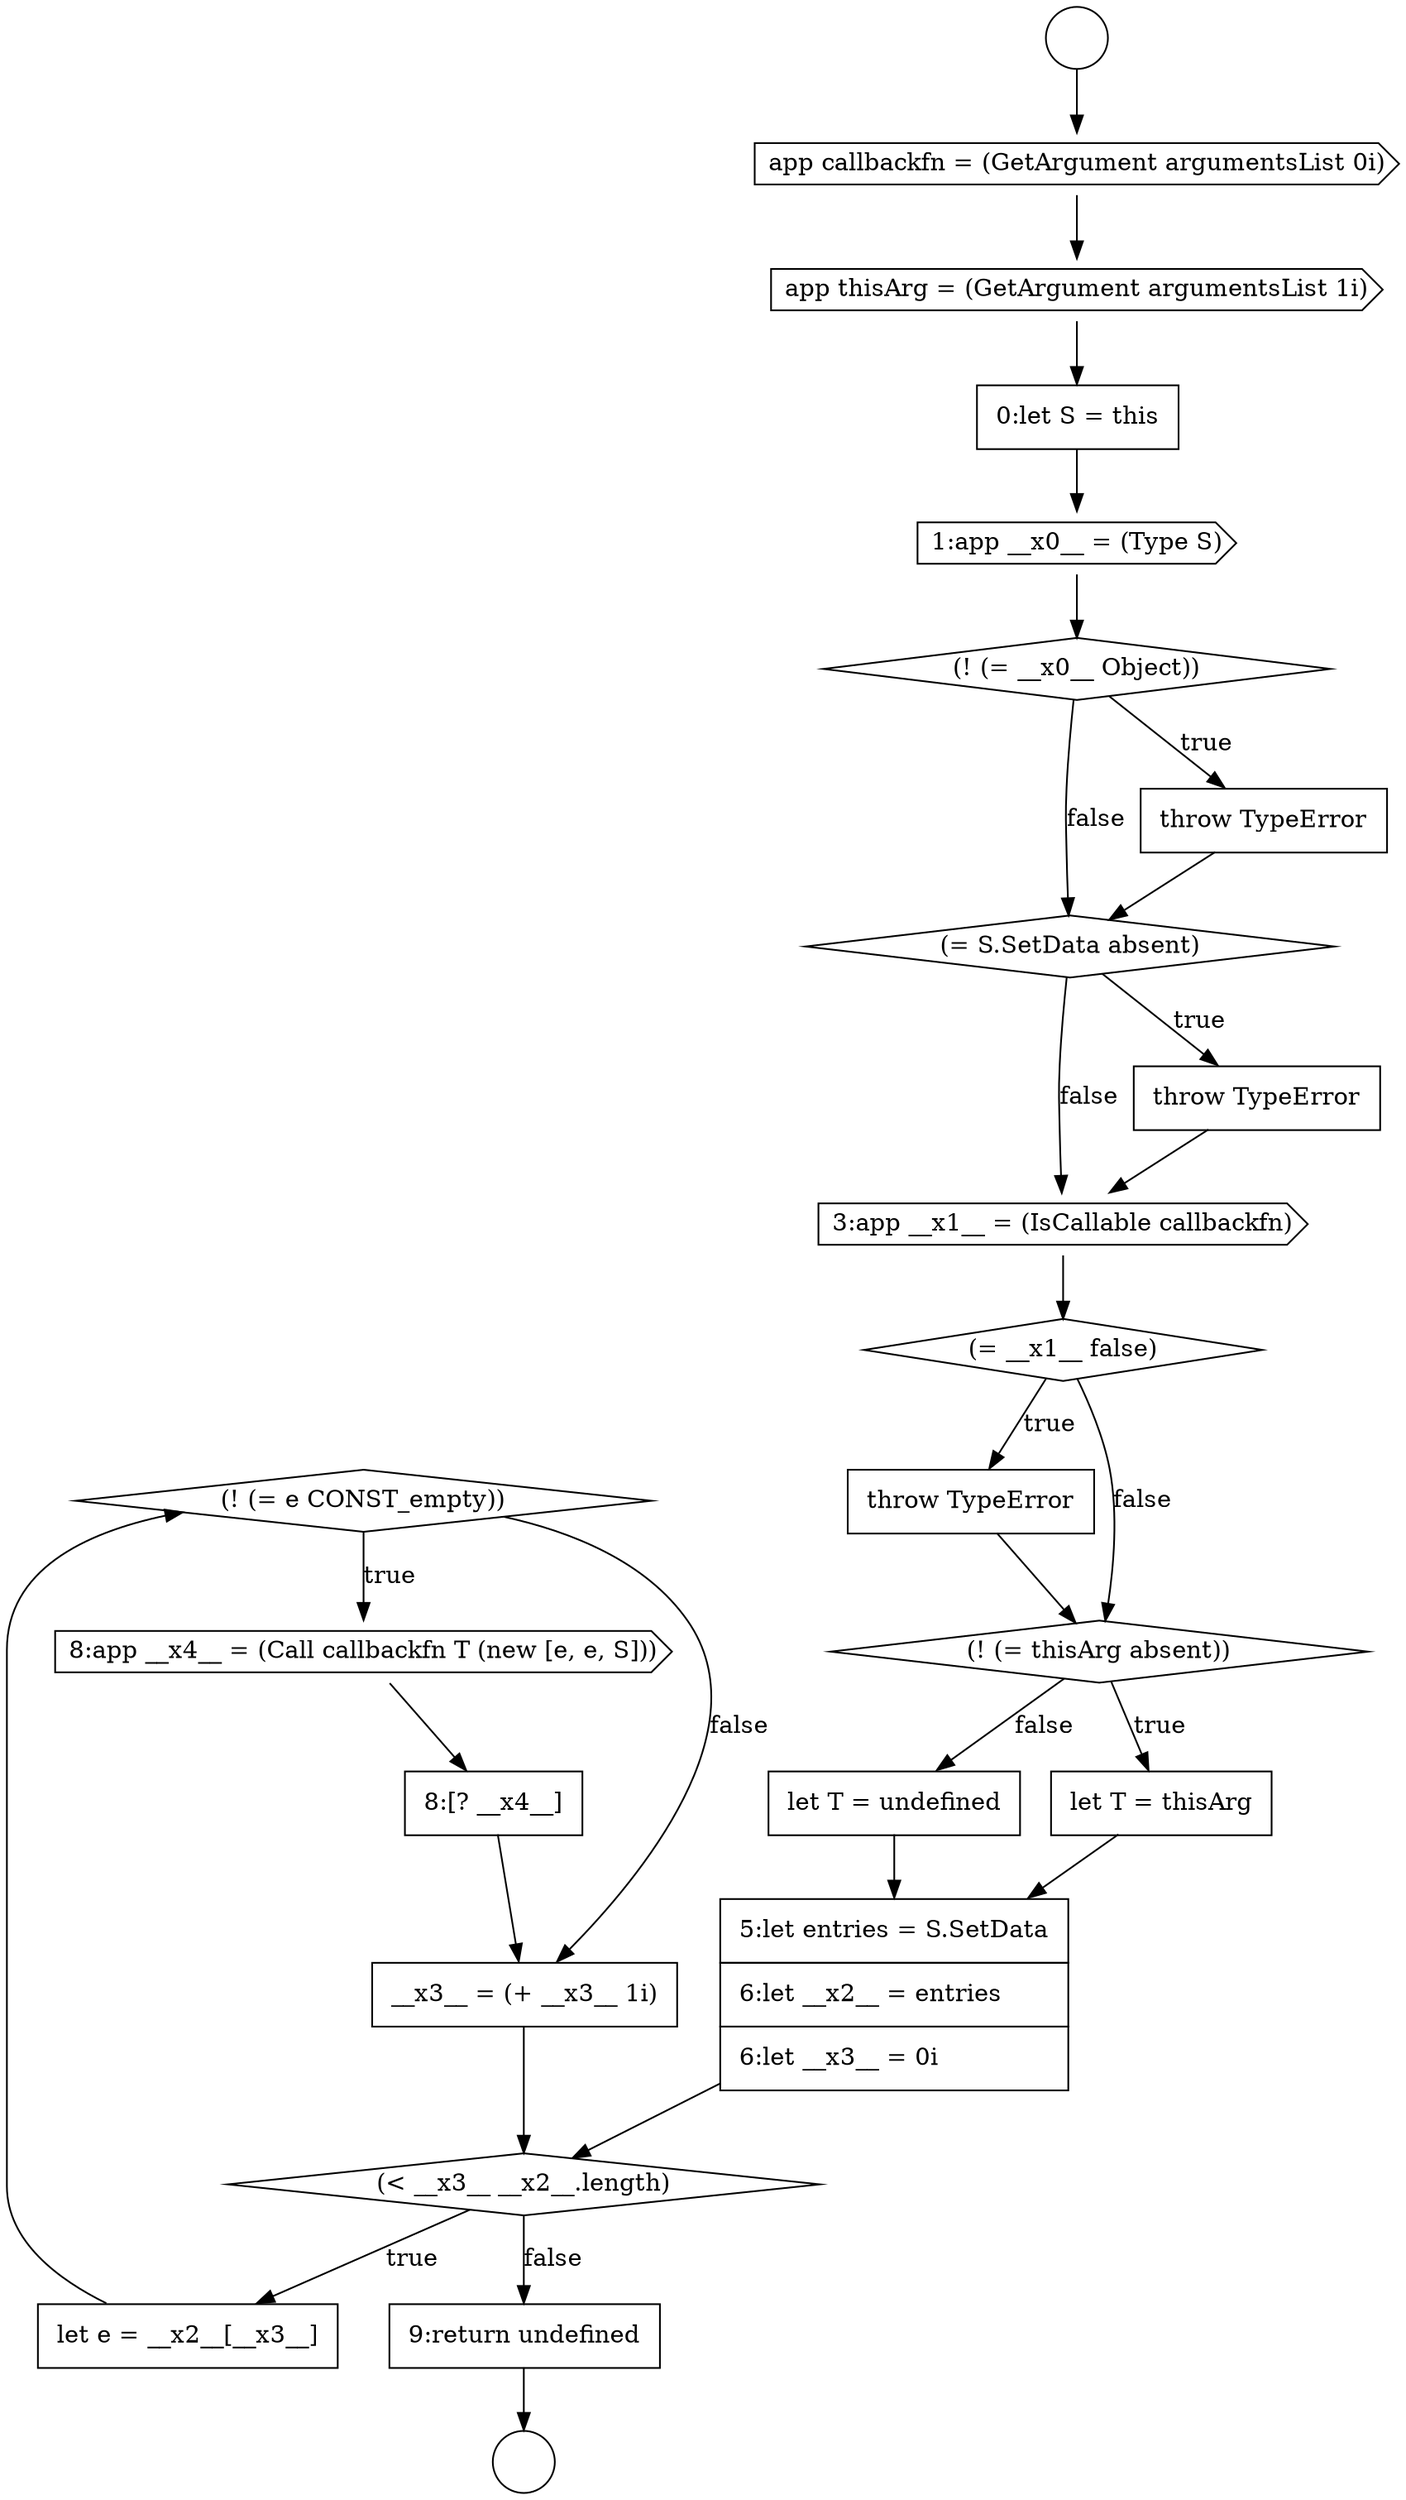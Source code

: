digraph {
  node14606 [shape=diamond, label=<<font color="black">(! (= e CONST_empty))</font>> color="black" fillcolor="white" style=filled]
  node14597 [shape=cds, label=<<font color="black">3:app __x1__ = (IsCallable callbackfn)</font>> color="black" fillcolor="white" style=filled]
  node14588 [shape=circle label=" " color="black" fillcolor="white" style=filled]
  node14605 [shape=none, margin=0, label=<<font color="black">
    <table border="0" cellborder="1" cellspacing="0" cellpadding="10">
      <tr><td align="left">let e = __x2__[__x3__]</td></tr>
    </table>
  </font>> color="black" fillcolor="white" style=filled]
  node14601 [shape=none, margin=0, label=<<font color="black">
    <table border="0" cellborder="1" cellspacing="0" cellpadding="10">
      <tr><td align="left">let T = thisArg</td></tr>
    </table>
  </font>> color="black" fillcolor="white" style=filled]
  node14598 [shape=diamond, label=<<font color="black">(= __x1__ false)</font>> color="black" fillcolor="white" style=filled]
  node14590 [shape=cds, label=<<font color="black">app thisArg = (GetArgument argumentsList 1i)</font>> color="black" fillcolor="white" style=filled]
  node14593 [shape=diamond, label=<<font color="black">(! (= __x0__ Object))</font>> color="black" fillcolor="white" style=filled]
  node14595 [shape=diamond, label=<<font color="black">(= S.SetData absent)</font>> color="black" fillcolor="white" style=filled]
  node14599 [shape=none, margin=0, label=<<font color="black">
    <table border="0" cellborder="1" cellspacing="0" cellpadding="10">
      <tr><td align="left">throw TypeError</td></tr>
    </table>
  </font>> color="black" fillcolor="white" style=filled]
  node14607 [shape=cds, label=<<font color="black">8:app __x4__ = (Call callbackfn T (new [e, e, S]))</font>> color="black" fillcolor="white" style=filled]
  node14600 [shape=diamond, label=<<font color="black">(! (= thisArg absent))</font>> color="black" fillcolor="white" style=filled]
  node14602 [shape=none, margin=0, label=<<font color="black">
    <table border="0" cellborder="1" cellspacing="0" cellpadding="10">
      <tr><td align="left">let T = undefined</td></tr>
    </table>
  </font>> color="black" fillcolor="white" style=filled]
  node14591 [shape=none, margin=0, label=<<font color="black">
    <table border="0" cellborder="1" cellspacing="0" cellpadding="10">
      <tr><td align="left">0:let S = this</td></tr>
    </table>
  </font>> color="black" fillcolor="white" style=filled]
  node14608 [shape=none, margin=0, label=<<font color="black">
    <table border="0" cellborder="1" cellspacing="0" cellpadding="10">
      <tr><td align="left">8:[? __x4__]</td></tr>
    </table>
  </font>> color="black" fillcolor="white" style=filled]
  node14587 [shape=circle label=" " color="black" fillcolor="white" style=filled]
  node14594 [shape=none, margin=0, label=<<font color="black">
    <table border="0" cellborder="1" cellspacing="0" cellpadding="10">
      <tr><td align="left">throw TypeError</td></tr>
    </table>
  </font>> color="black" fillcolor="white" style=filled]
  node14609 [shape=none, margin=0, label=<<font color="black">
    <table border="0" cellborder="1" cellspacing="0" cellpadding="10">
      <tr><td align="left">__x3__ = (+ __x3__ 1i)</td></tr>
    </table>
  </font>> color="black" fillcolor="white" style=filled]
  node14604 [shape=diamond, label=<<font color="black">(&lt; __x3__ __x2__.length)</font>> color="black" fillcolor="white" style=filled]
  node14589 [shape=cds, label=<<font color="black">app callbackfn = (GetArgument argumentsList 0i)</font>> color="black" fillcolor="white" style=filled]
  node14596 [shape=none, margin=0, label=<<font color="black">
    <table border="0" cellborder="1" cellspacing="0" cellpadding="10">
      <tr><td align="left">throw TypeError</td></tr>
    </table>
  </font>> color="black" fillcolor="white" style=filled]
  node14592 [shape=cds, label=<<font color="black">1:app __x0__ = (Type S)</font>> color="black" fillcolor="white" style=filled]
  node14610 [shape=none, margin=0, label=<<font color="black">
    <table border="0" cellborder="1" cellspacing="0" cellpadding="10">
      <tr><td align="left">9:return undefined</td></tr>
    </table>
  </font>> color="black" fillcolor="white" style=filled]
  node14603 [shape=none, margin=0, label=<<font color="black">
    <table border="0" cellborder="1" cellspacing="0" cellpadding="10">
      <tr><td align="left">5:let entries = S.SetData</td></tr>
      <tr><td align="left">6:let __x2__ = entries</td></tr>
      <tr><td align="left">6:let __x3__ = 0i</td></tr>
    </table>
  </font>> color="black" fillcolor="white" style=filled]
  node14600 -> node14601 [label=<<font color="black">true</font>> color="black"]
  node14600 -> node14602 [label=<<font color="black">false</font>> color="black"]
  node14601 -> node14603 [ color="black"]
  node14594 -> node14595 [ color="black"]
  node14602 -> node14603 [ color="black"]
  node14598 -> node14599 [label=<<font color="black">true</font>> color="black"]
  node14598 -> node14600 [label=<<font color="black">false</font>> color="black"]
  node14593 -> node14594 [label=<<font color="black">true</font>> color="black"]
  node14593 -> node14595 [label=<<font color="black">false</font>> color="black"]
  node14605 -> node14606 [ color="black"]
  node14590 -> node14591 [ color="black"]
  node14592 -> node14593 [ color="black"]
  node14591 -> node14592 [ color="black"]
  node14597 -> node14598 [ color="black"]
  node14599 -> node14600 [ color="black"]
  node14589 -> node14590 [ color="black"]
  node14607 -> node14608 [ color="black"]
  node14610 -> node14588 [ color="black"]
  node14587 -> node14589 [ color="black"]
  node14606 -> node14607 [label=<<font color="black">true</font>> color="black"]
  node14606 -> node14609 [label=<<font color="black">false</font>> color="black"]
  node14596 -> node14597 [ color="black"]
  node14603 -> node14604 [ color="black"]
  node14604 -> node14605 [label=<<font color="black">true</font>> color="black"]
  node14604 -> node14610 [label=<<font color="black">false</font>> color="black"]
  node14609 -> node14604 [ color="black"]
  node14608 -> node14609 [ color="black"]
  node14595 -> node14596 [label=<<font color="black">true</font>> color="black"]
  node14595 -> node14597 [label=<<font color="black">false</font>> color="black"]
}
